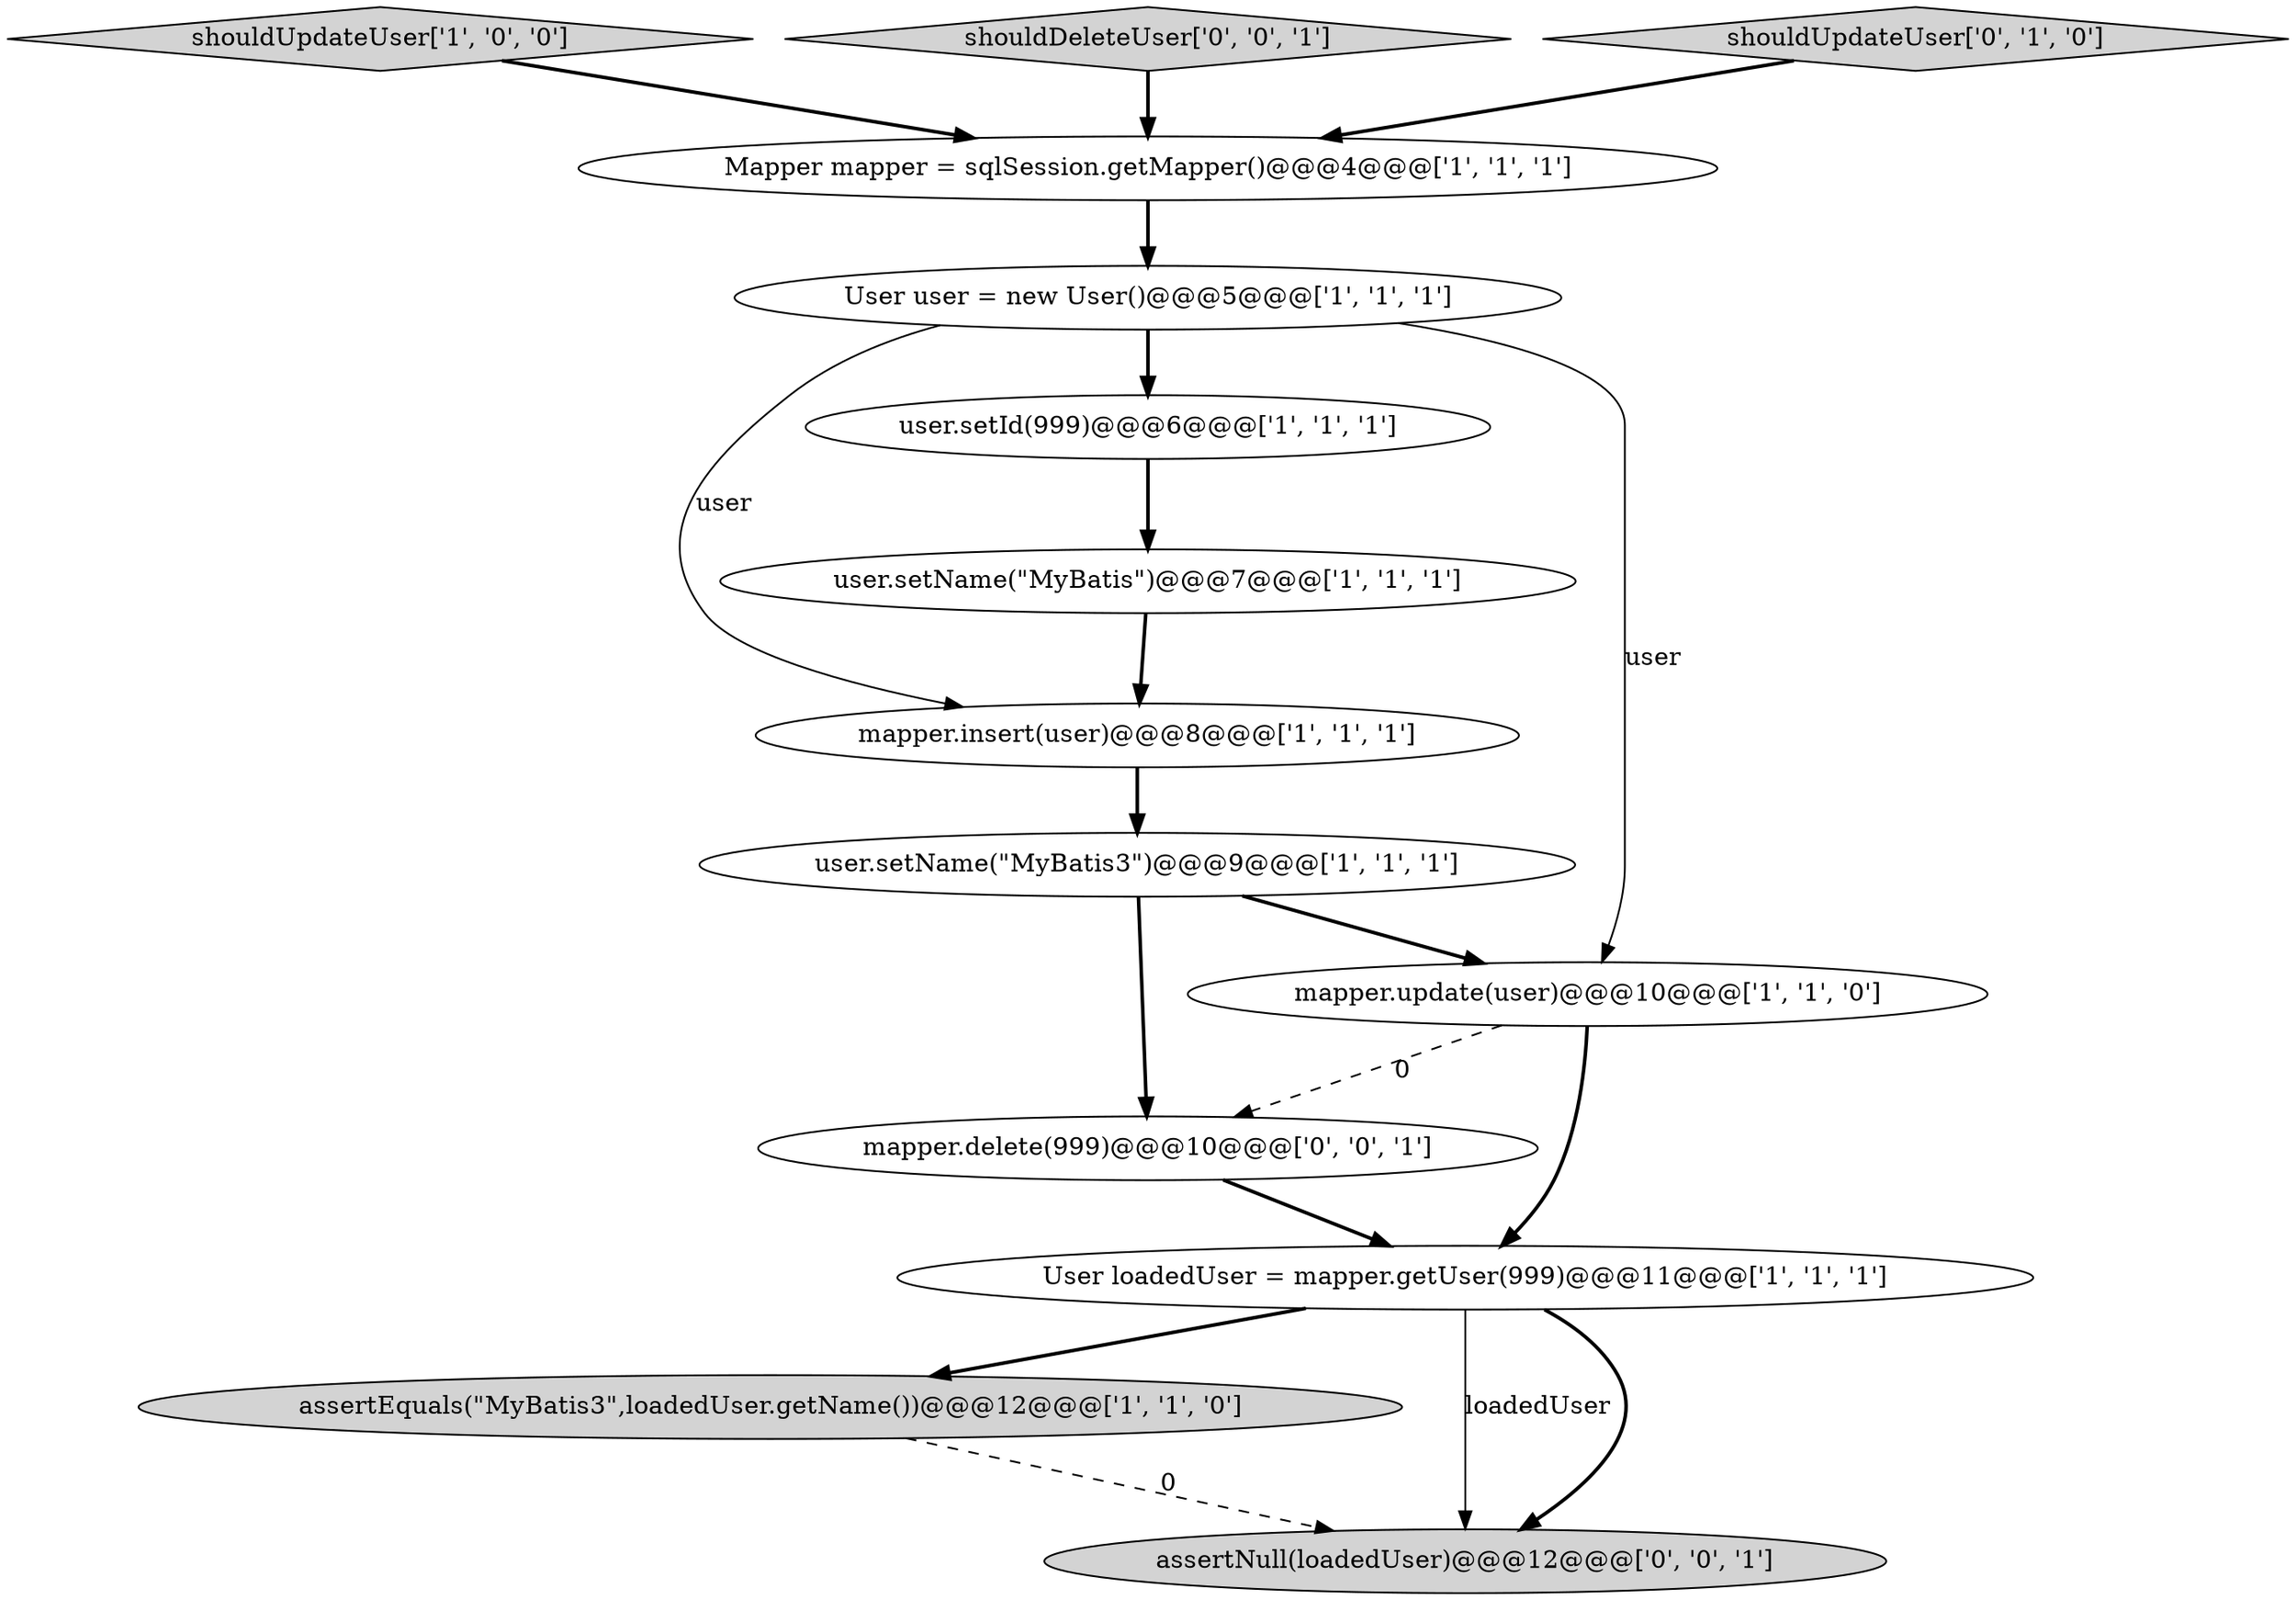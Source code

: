digraph {
12 [style = filled, label = "mapper.delete(999)@@@10@@@['0', '0', '1']", fillcolor = white, shape = ellipse image = "AAA0AAABBB3BBB"];
1 [style = filled, label = "mapper.insert(user)@@@8@@@['1', '1', '1']", fillcolor = white, shape = ellipse image = "AAA0AAABBB1BBB"];
4 [style = filled, label = "User user = new User()@@@5@@@['1', '1', '1']", fillcolor = white, shape = ellipse image = "AAA0AAABBB1BBB"];
6 [style = filled, label = "user.setName(\"MyBatis\")@@@7@@@['1', '1', '1']", fillcolor = white, shape = ellipse image = "AAA0AAABBB1BBB"];
9 [style = filled, label = "User loadedUser = mapper.getUser(999)@@@11@@@['1', '1', '1']", fillcolor = white, shape = ellipse image = "AAA0AAABBB1BBB"];
0 [style = filled, label = "shouldUpdateUser['1', '0', '0']", fillcolor = lightgray, shape = diamond image = "AAA0AAABBB1BBB"];
3 [style = filled, label = "mapper.update(user)@@@10@@@['1', '1', '0']", fillcolor = white, shape = ellipse image = "AAA0AAABBB1BBB"];
5 [style = filled, label = "user.setName(\"MyBatis3\")@@@9@@@['1', '1', '1']", fillcolor = white, shape = ellipse image = "AAA0AAABBB1BBB"];
7 [style = filled, label = "assertEquals(\"MyBatis3\",loadedUser.getName())@@@12@@@['1', '1', '0']", fillcolor = lightgray, shape = ellipse image = "AAA0AAABBB1BBB"];
8 [style = filled, label = "user.setId(999)@@@6@@@['1', '1', '1']", fillcolor = white, shape = ellipse image = "AAA0AAABBB1BBB"];
11 [style = filled, label = "shouldDeleteUser['0', '0', '1']", fillcolor = lightgray, shape = diamond image = "AAA0AAABBB3BBB"];
2 [style = filled, label = "Mapper mapper = sqlSession.getMapper()@@@4@@@['1', '1', '1']", fillcolor = white, shape = ellipse image = "AAA0AAABBB1BBB"];
13 [style = filled, label = "assertNull(loadedUser)@@@12@@@['0', '0', '1']", fillcolor = lightgray, shape = ellipse image = "AAA0AAABBB3BBB"];
10 [style = filled, label = "shouldUpdateUser['0', '1', '0']", fillcolor = lightgray, shape = diamond image = "AAA0AAABBB2BBB"];
1->5 [style = bold, label=""];
5->3 [style = bold, label=""];
3->9 [style = bold, label=""];
4->8 [style = bold, label=""];
6->1 [style = bold, label=""];
10->2 [style = bold, label=""];
8->6 [style = bold, label=""];
7->13 [style = dashed, label="0"];
3->12 [style = dashed, label="0"];
9->7 [style = bold, label=""];
5->12 [style = bold, label=""];
12->9 [style = bold, label=""];
2->4 [style = bold, label=""];
4->1 [style = solid, label="user"];
11->2 [style = bold, label=""];
4->3 [style = solid, label="user"];
9->13 [style = solid, label="loadedUser"];
0->2 [style = bold, label=""];
9->13 [style = bold, label=""];
}
